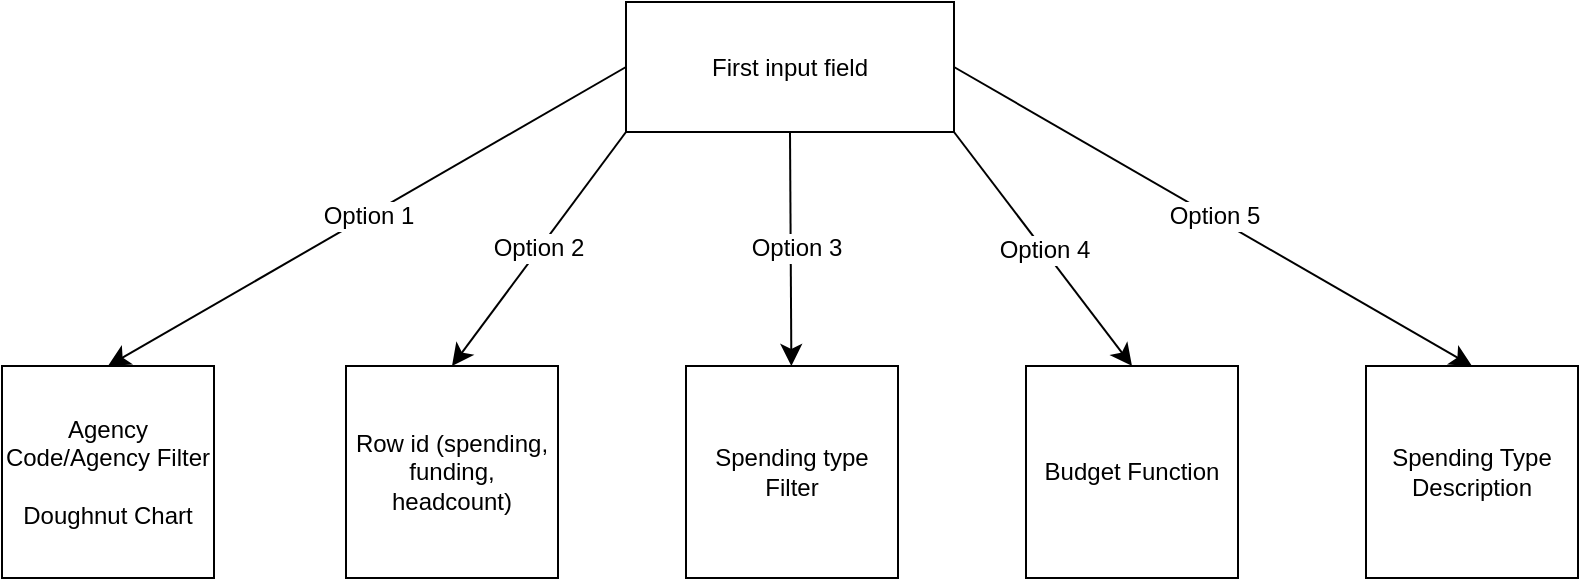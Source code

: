 <mxfile version="24.0.6" type="github">
  <diagram name="Page-1" id="EMMeVgMW24aV4jfTmwC9">
    <mxGraphModel dx="1330" dy="1226" grid="0" gridSize="10" guides="1" tooltips="1" connect="1" arrows="1" fold="1" page="0" pageScale="1" pageWidth="850" pageHeight="1100" math="0" shadow="0">
      <root>
        <mxCell id="0" />
        <mxCell id="1" parent="0" />
        <mxCell id="UtIuo94SyEEXN8-UgnaT-1" value="First input field" style="rounded=0;whiteSpace=wrap;html=1;" vertex="1" parent="1">
          <mxGeometry x="438" y="-160" width="164" height="65" as="geometry" />
        </mxCell>
        <mxCell id="UtIuo94SyEEXN8-UgnaT-2" value="&lt;div&gt;Agency Code/Agency Filter&lt;/div&gt;&lt;div&gt;&lt;br&gt;&lt;/div&gt;&lt;div&gt;Doughnut Chart&lt;br&gt;&lt;/div&gt;" style="whiteSpace=wrap;html=1;aspect=fixed;" vertex="1" parent="1">
          <mxGeometry x="126" y="22" width="106" height="106" as="geometry" />
        </mxCell>
        <mxCell id="UtIuo94SyEEXN8-UgnaT-3" value="Row id (spending, funding, headcount)" style="whiteSpace=wrap;html=1;aspect=fixed;" vertex="1" parent="1">
          <mxGeometry x="298" y="22" width="106" height="106" as="geometry" />
        </mxCell>
        <mxCell id="UtIuo94SyEEXN8-UgnaT-4" value="Spending type Filter" style="whiteSpace=wrap;html=1;aspect=fixed;" vertex="1" parent="1">
          <mxGeometry x="468" y="22" width="106" height="106" as="geometry" />
        </mxCell>
        <mxCell id="UtIuo94SyEEXN8-UgnaT-5" value="Budget Function" style="whiteSpace=wrap;html=1;aspect=fixed;" vertex="1" parent="1">
          <mxGeometry x="638" y="22" width="106" height="106" as="geometry" />
        </mxCell>
        <mxCell id="UtIuo94SyEEXN8-UgnaT-6" value="Spending Type Description" style="whiteSpace=wrap;html=1;aspect=fixed;" vertex="1" parent="1">
          <mxGeometry x="808" y="22" width="106" height="106" as="geometry" />
        </mxCell>
        <mxCell id="UtIuo94SyEEXN8-UgnaT-10" value="" style="endArrow=classic;html=1;rounded=0;fontSize=12;startSize=8;endSize=8;curved=1;entryX=0.5;entryY=0;entryDx=0;entryDy=0;exitX=0;exitY=0.5;exitDx=0;exitDy=0;" edge="1" parent="1" source="UtIuo94SyEEXN8-UgnaT-1" target="UtIuo94SyEEXN8-UgnaT-2">
          <mxGeometry relative="1" as="geometry">
            <mxPoint x="353" y="-160" as="sourcePoint" />
            <mxPoint x="780" y="213" as="targetPoint" />
          </mxGeometry>
        </mxCell>
        <mxCell id="UtIuo94SyEEXN8-UgnaT-11" value="Option 1" style="edgeLabel;resizable=0;html=1;fontSize=12;;align=center;verticalAlign=middle;" connectable="0" vertex="1" parent="UtIuo94SyEEXN8-UgnaT-10">
          <mxGeometry relative="1" as="geometry" />
        </mxCell>
        <mxCell id="UtIuo94SyEEXN8-UgnaT-13" value="" style="endArrow=classic;html=1;rounded=0;fontSize=12;startSize=8;endSize=8;curved=1;entryX=0.5;entryY=0;entryDx=0;entryDy=0;exitX=0;exitY=1;exitDx=0;exitDy=0;" edge="1" parent="1" source="UtIuo94SyEEXN8-UgnaT-1" target="UtIuo94SyEEXN8-UgnaT-3">
          <mxGeometry width="50" height="50" relative="1" as="geometry">
            <mxPoint x="705" y="238" as="sourcePoint" />
            <mxPoint x="755" y="188" as="targetPoint" />
          </mxGeometry>
        </mxCell>
        <mxCell id="UtIuo94SyEEXN8-UgnaT-14" value="Option 2" style="edgeLabel;html=1;align=center;verticalAlign=middle;resizable=0;points=[];fontSize=12;" vertex="1" connectable="0" parent="UtIuo94SyEEXN8-UgnaT-13">
          <mxGeometry x="-0.001" y="-1" relative="1" as="geometry">
            <mxPoint as="offset" />
          </mxGeometry>
        </mxCell>
        <mxCell id="UtIuo94SyEEXN8-UgnaT-15" value="" style="endArrow=classic;html=1;rounded=0;fontSize=12;startSize=8;endSize=8;curved=1;exitX=0.5;exitY=1;exitDx=0;exitDy=0;" edge="1" parent="1" source="UtIuo94SyEEXN8-UgnaT-1" target="UtIuo94SyEEXN8-UgnaT-4">
          <mxGeometry width="50" height="50" relative="1" as="geometry">
            <mxPoint x="705" y="238" as="sourcePoint" />
            <mxPoint x="755" y="188" as="targetPoint" />
          </mxGeometry>
        </mxCell>
        <mxCell id="UtIuo94SyEEXN8-UgnaT-16" value="Option 3" style="edgeLabel;html=1;align=center;verticalAlign=middle;resizable=0;points=[];fontSize=12;" vertex="1" connectable="0" parent="UtIuo94SyEEXN8-UgnaT-15">
          <mxGeometry x="-0.008" y="2" relative="1" as="geometry">
            <mxPoint as="offset" />
          </mxGeometry>
        </mxCell>
        <mxCell id="UtIuo94SyEEXN8-UgnaT-17" value="" style="endArrow=classic;html=1;rounded=0;fontSize=12;startSize=8;endSize=8;curved=1;exitX=1;exitY=1;exitDx=0;exitDy=0;entryX=0.5;entryY=0;entryDx=0;entryDy=0;" edge="1" parent="1" source="UtIuo94SyEEXN8-UgnaT-1" target="UtIuo94SyEEXN8-UgnaT-5">
          <mxGeometry relative="1" as="geometry">
            <mxPoint x="680" y="213" as="sourcePoint" />
            <mxPoint x="780" y="213" as="targetPoint" />
          </mxGeometry>
        </mxCell>
        <mxCell id="UtIuo94SyEEXN8-UgnaT-18" value="Option 4" style="edgeLabel;resizable=0;html=1;fontSize=12;;align=center;verticalAlign=middle;" connectable="0" vertex="1" parent="UtIuo94SyEEXN8-UgnaT-17">
          <mxGeometry relative="1" as="geometry" />
        </mxCell>
        <mxCell id="UtIuo94SyEEXN8-UgnaT-23" value="" style="endArrow=classic;html=1;rounded=0;fontSize=12;startSize=8;endSize=8;curved=1;exitX=1;exitY=0.5;exitDx=0;exitDy=0;entryX=0.5;entryY=0;entryDx=0;entryDy=0;" edge="1" parent="1" source="UtIuo94SyEEXN8-UgnaT-1" target="UtIuo94SyEEXN8-UgnaT-6">
          <mxGeometry relative="1" as="geometry">
            <mxPoint x="680" y="213" as="sourcePoint" />
            <mxPoint x="780" y="213" as="targetPoint" />
          </mxGeometry>
        </mxCell>
        <mxCell id="UtIuo94SyEEXN8-UgnaT-24" value="Option 5" style="edgeLabel;resizable=0;html=1;fontSize=12;;align=center;verticalAlign=middle;" connectable="0" vertex="1" parent="UtIuo94SyEEXN8-UgnaT-23">
          <mxGeometry relative="1" as="geometry" />
        </mxCell>
      </root>
    </mxGraphModel>
  </diagram>
</mxfile>
